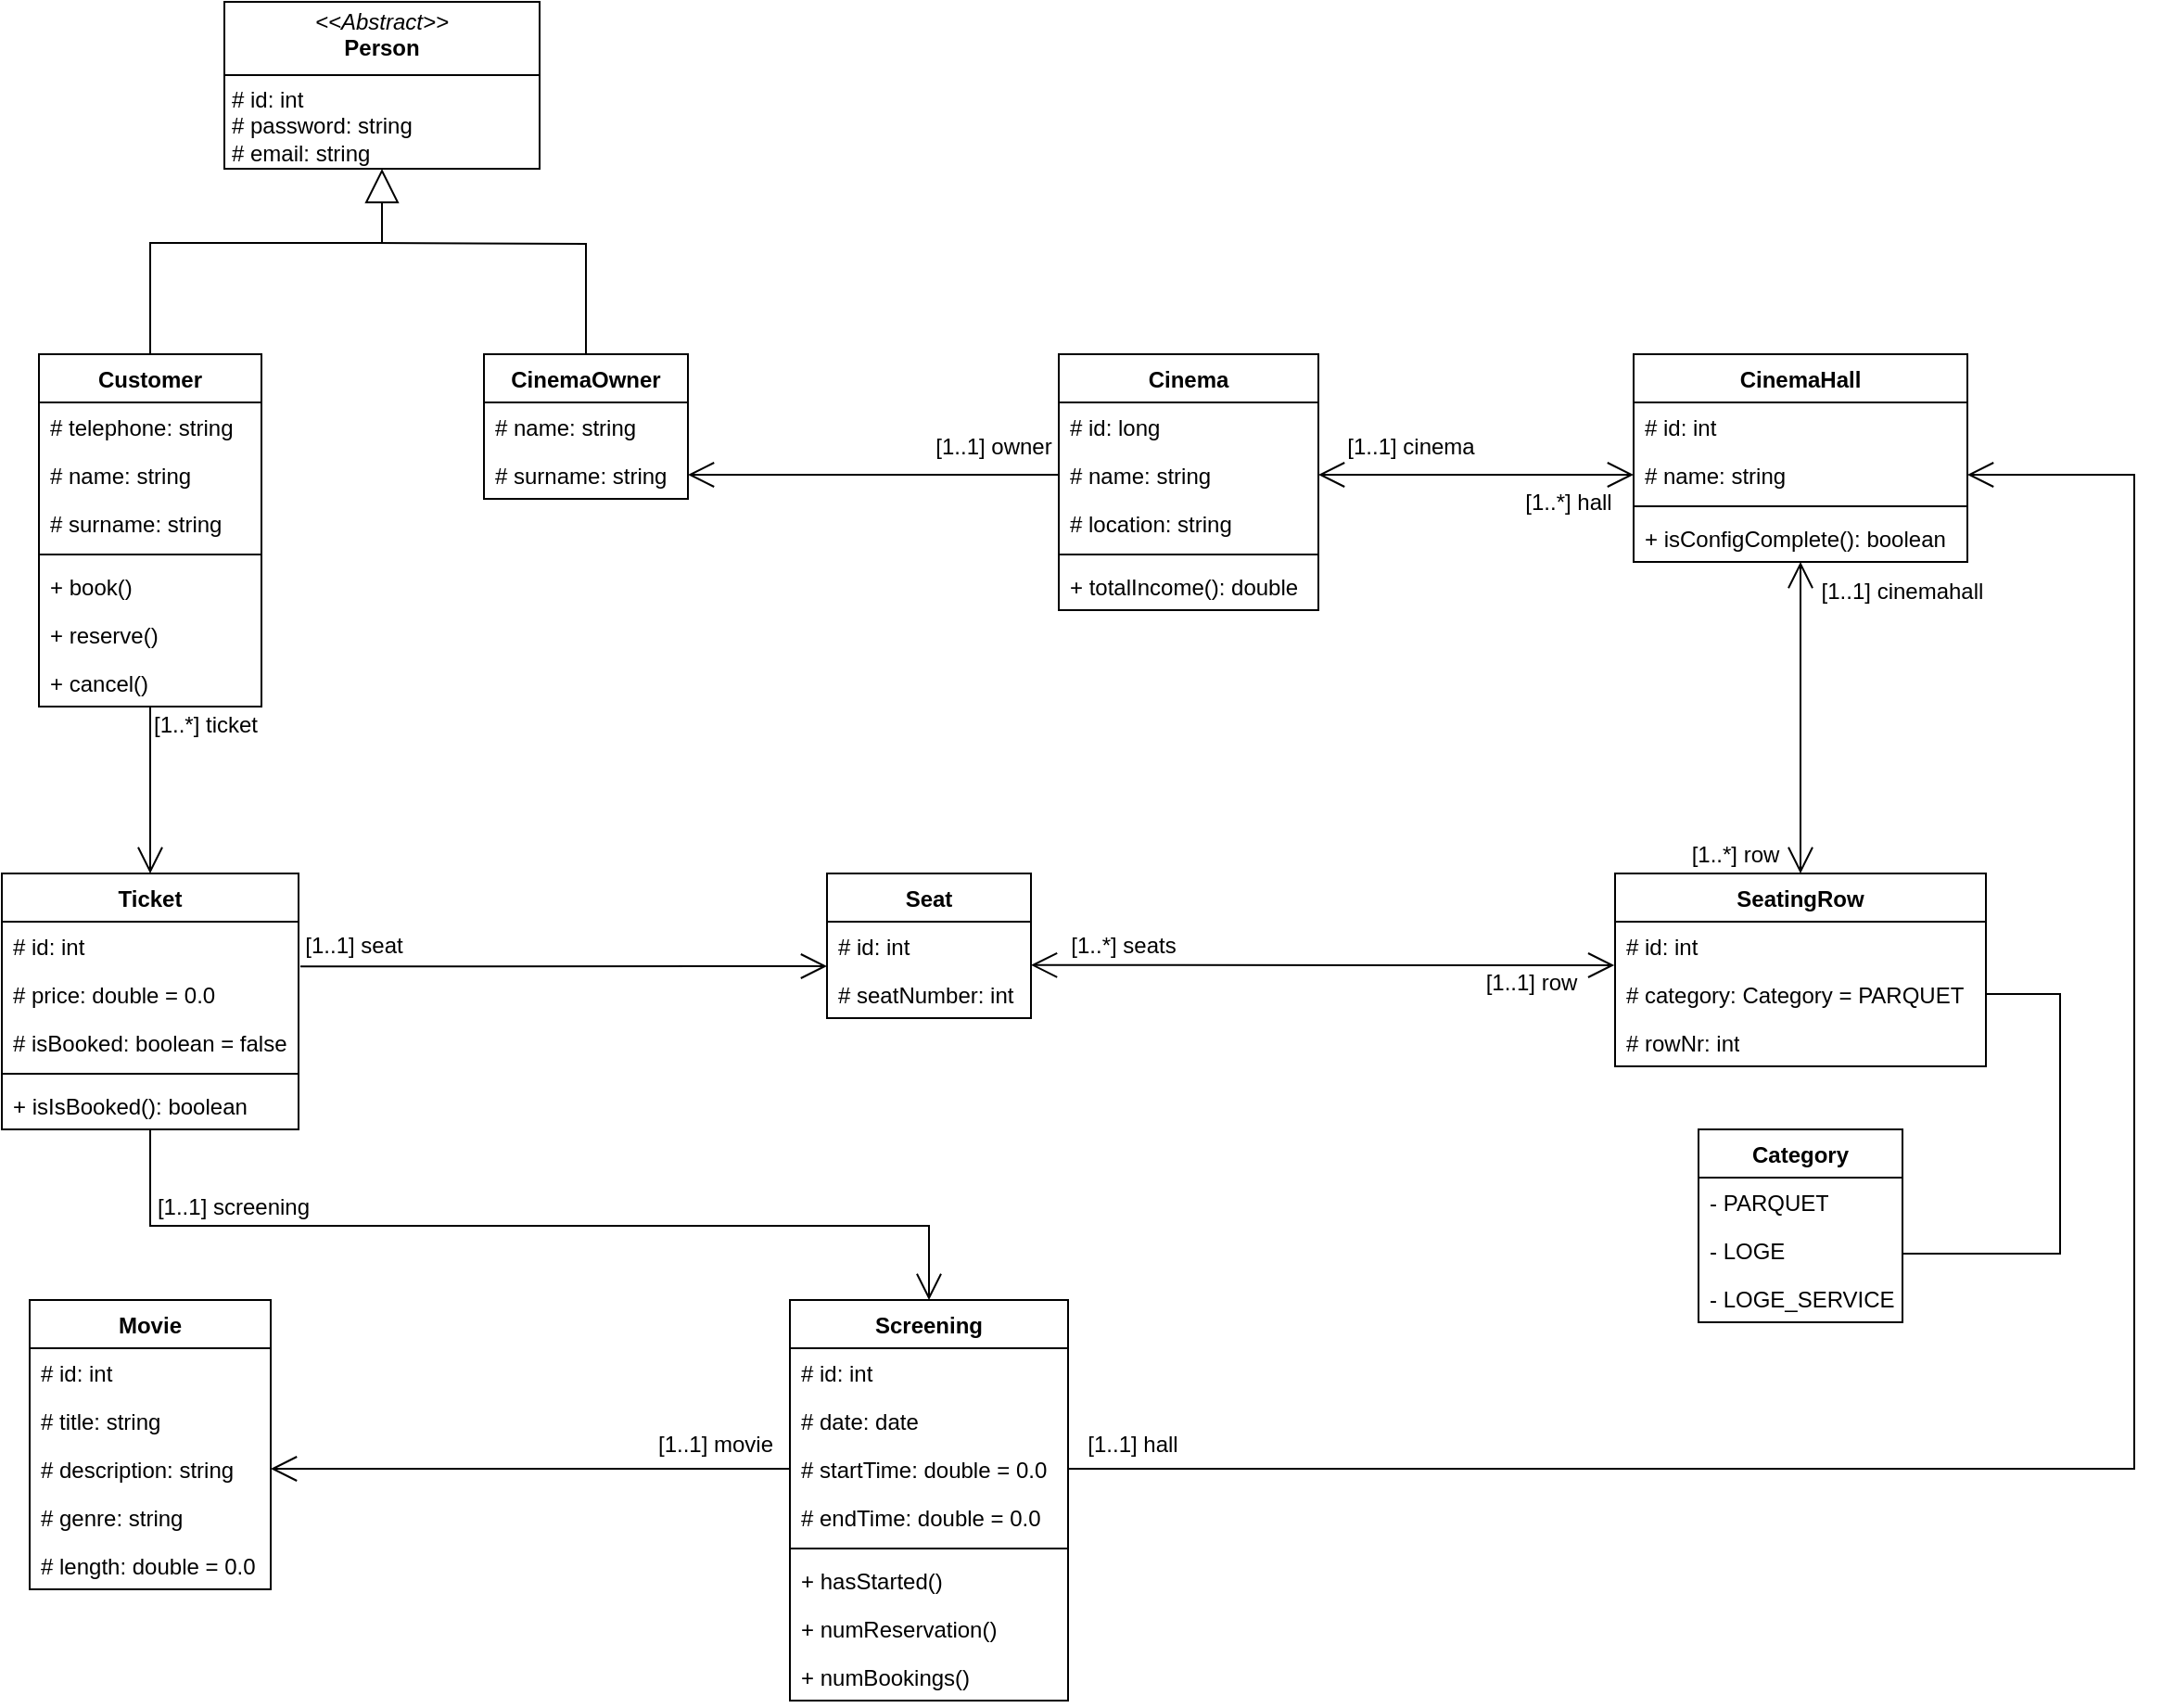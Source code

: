 <mxfile version="26.0.9" pages="3">
  <diagram id="qS6SpZiyglDDxvSr4whf" name="UML-Fachklassendiagramm">
    <mxGraphModel dx="806" dy="399" grid="1" gridSize="10" guides="1" tooltips="1" connect="1" arrows="1" fold="1" page="1" pageScale="1" pageWidth="827" pageHeight="1169" math="0" shadow="0">
      <root>
        <mxCell id="0" />
        <mxCell id="1" parent="0" />
        <mxCell id="lvTw6lGgkBzKPOZ7wGYp-1" value="Customer" style="swimlane;fontStyle=1;align=center;verticalAlign=top;childLayout=stackLayout;horizontal=1;startSize=26;horizontalStack=0;resizeParent=1;resizeParentMax=0;resizeLast=0;collapsible=1;marginBottom=0;whiteSpace=wrap;html=1;" parent="1" vertex="1">
          <mxGeometry x="180" y="330" width="120" height="190" as="geometry" />
        </mxCell>
        <mxCell id="lvTw6lGgkBzKPOZ7wGYp-2" value="# telephone: string" style="text;strokeColor=none;fillColor=none;align=left;verticalAlign=top;spacingLeft=4;spacingRight=4;overflow=hidden;rotatable=0;points=[[0,0.5],[1,0.5]];portConstraint=eastwest;whiteSpace=wrap;html=1;" parent="lvTw6lGgkBzKPOZ7wGYp-1" vertex="1">
          <mxGeometry y="26" width="120" height="26" as="geometry" />
        </mxCell>
        <mxCell id="lvTw6lGgkBzKPOZ7wGYp-6" value="# name: string" style="text;strokeColor=none;fillColor=none;align=left;verticalAlign=top;spacingLeft=4;spacingRight=4;overflow=hidden;rotatable=0;points=[[0,0.5],[1,0.5]];portConstraint=eastwest;whiteSpace=wrap;html=1;" parent="lvTw6lGgkBzKPOZ7wGYp-1" vertex="1">
          <mxGeometry y="52" width="120" height="26" as="geometry" />
        </mxCell>
        <mxCell id="lvTw6lGgkBzKPOZ7wGYp-7" value="# surname: string" style="text;strokeColor=none;fillColor=none;align=left;verticalAlign=top;spacingLeft=4;spacingRight=4;overflow=hidden;rotatable=0;points=[[0,0.5],[1,0.5]];portConstraint=eastwest;whiteSpace=wrap;html=1;" parent="lvTw6lGgkBzKPOZ7wGYp-1" vertex="1">
          <mxGeometry y="78" width="120" height="26" as="geometry" />
        </mxCell>
        <mxCell id="lvTw6lGgkBzKPOZ7wGYp-3" value="" style="line;strokeWidth=1;fillColor=none;align=left;verticalAlign=middle;spacingTop=-1;spacingLeft=3;spacingRight=3;rotatable=0;labelPosition=right;points=[];portConstraint=eastwest;strokeColor=inherit;" parent="lvTw6lGgkBzKPOZ7wGYp-1" vertex="1">
          <mxGeometry y="104" width="120" height="8" as="geometry" />
        </mxCell>
        <mxCell id="lvTw6lGgkBzKPOZ7wGYp-4" value="+ book()" style="text;strokeColor=none;fillColor=none;align=left;verticalAlign=top;spacingLeft=4;spacingRight=4;overflow=hidden;rotatable=0;points=[[0,0.5],[1,0.5]];portConstraint=eastwest;whiteSpace=wrap;html=1;" parent="lvTw6lGgkBzKPOZ7wGYp-1" vertex="1">
          <mxGeometry y="112" width="120" height="26" as="geometry" />
        </mxCell>
        <mxCell id="lvTw6lGgkBzKPOZ7wGYp-8" value="+ reserve()" style="text;strokeColor=none;fillColor=none;align=left;verticalAlign=top;spacingLeft=4;spacingRight=4;overflow=hidden;rotatable=0;points=[[0,0.5],[1,0.5]];portConstraint=eastwest;whiteSpace=wrap;html=1;" parent="lvTw6lGgkBzKPOZ7wGYp-1" vertex="1">
          <mxGeometry y="138" width="120" height="26" as="geometry" />
        </mxCell>
        <mxCell id="lvTw6lGgkBzKPOZ7wGYp-9" value="+ cancel()" style="text;strokeColor=none;fillColor=none;align=left;verticalAlign=top;spacingLeft=4;spacingRight=4;overflow=hidden;rotatable=0;points=[[0,0.5],[1,0.5]];portConstraint=eastwest;whiteSpace=wrap;html=1;" parent="lvTw6lGgkBzKPOZ7wGYp-1" vertex="1">
          <mxGeometry y="164" width="120" height="26" as="geometry" />
        </mxCell>
        <mxCell id="lvTw6lGgkBzKPOZ7wGYp-5" value="&lt;p style=&quot;margin:0px;margin-top:4px;text-align:center;&quot;&gt;&lt;i&gt;&amp;lt;&amp;lt;Abstract&amp;gt;&amp;gt;&lt;/i&gt;&lt;br&gt;&lt;b&gt;Person&lt;/b&gt;&lt;/p&gt;&lt;hr size=&quot;1&quot; style=&quot;border-style:solid;&quot;&gt;&lt;p style=&quot;margin:0px;margin-left:4px;&quot;&gt;# id: int&lt;br&gt;# password: string&lt;/p&gt;&lt;p style=&quot;margin:0px;margin-left:4px;&quot;&gt;# email: string&lt;/p&gt;&lt;p style=&quot;margin:0px;margin-left:4px;&quot;&gt;&lt;br&gt;&lt;/p&gt;" style="verticalAlign=top;align=left;overflow=fill;html=1;whiteSpace=wrap;" parent="1" vertex="1">
          <mxGeometry x="280" y="140" width="170" height="90" as="geometry" />
        </mxCell>
        <mxCell id="lvTw6lGgkBzKPOZ7wGYp-10" value="" style="endArrow=block;endSize=16;endFill=0;html=1;rounded=0;exitX=0.5;exitY=0;exitDx=0;exitDy=0;entryX=0.5;entryY=1;entryDx=0;entryDy=0;" parent="1" source="lvTw6lGgkBzKPOZ7wGYp-1" target="lvTw6lGgkBzKPOZ7wGYp-5" edge="1">
          <mxGeometry width="160" relative="1" as="geometry">
            <mxPoint x="330" y="410" as="sourcePoint" />
            <mxPoint x="490" y="410" as="targetPoint" />
            <Array as="points">
              <mxPoint x="240" y="270" />
              <mxPoint x="365" y="270" />
            </Array>
          </mxGeometry>
        </mxCell>
        <mxCell id="lvTw6lGgkBzKPOZ7wGYp-11" value="Ticket" style="swimlane;fontStyle=1;align=center;verticalAlign=top;childLayout=stackLayout;horizontal=1;startSize=26;horizontalStack=0;resizeParent=1;resizeParentMax=0;resizeLast=0;collapsible=1;marginBottom=0;whiteSpace=wrap;html=1;" parent="1" vertex="1">
          <mxGeometry x="160" y="610" width="160" height="138" as="geometry" />
        </mxCell>
        <mxCell id="lvTw6lGgkBzKPOZ7wGYp-16" value="# id: int" style="text;strokeColor=none;fillColor=none;align=left;verticalAlign=top;spacingLeft=4;spacingRight=4;overflow=hidden;rotatable=0;points=[[0,0.5],[1,0.5]];portConstraint=eastwest;whiteSpace=wrap;html=1;" parent="lvTw6lGgkBzKPOZ7wGYp-11" vertex="1">
          <mxGeometry y="26" width="160" height="26" as="geometry" />
        </mxCell>
        <mxCell id="lvTw6lGgkBzKPOZ7wGYp-12" value="# price: double = 0.0" style="text;strokeColor=none;fillColor=none;align=left;verticalAlign=top;spacingLeft=4;spacingRight=4;overflow=hidden;rotatable=0;points=[[0,0.5],[1,0.5]];portConstraint=eastwest;whiteSpace=wrap;html=1;" parent="lvTw6lGgkBzKPOZ7wGYp-11" vertex="1">
          <mxGeometry y="52" width="160" height="26" as="geometry" />
        </mxCell>
        <mxCell id="lvTw6lGgkBzKPOZ7wGYp-15" value="# isBooked: boolean = false" style="text;strokeColor=none;fillColor=none;align=left;verticalAlign=top;spacingLeft=4;spacingRight=4;overflow=hidden;rotatable=0;points=[[0,0.5],[1,0.5]];portConstraint=eastwest;whiteSpace=wrap;html=1;" parent="lvTw6lGgkBzKPOZ7wGYp-11" vertex="1">
          <mxGeometry y="78" width="160" height="26" as="geometry" />
        </mxCell>
        <mxCell id="lvTw6lGgkBzKPOZ7wGYp-13" value="" style="line;strokeWidth=1;fillColor=none;align=left;verticalAlign=middle;spacingTop=-1;spacingLeft=3;spacingRight=3;rotatable=0;labelPosition=right;points=[];portConstraint=eastwest;strokeColor=inherit;" parent="lvTw6lGgkBzKPOZ7wGYp-11" vertex="1">
          <mxGeometry y="104" width="160" height="8" as="geometry" />
        </mxCell>
        <mxCell id="lvTw6lGgkBzKPOZ7wGYp-14" value="+ isIsBooked(): boolean" style="text;strokeColor=none;fillColor=none;align=left;verticalAlign=top;spacingLeft=4;spacingRight=4;overflow=hidden;rotatable=0;points=[[0,0.5],[1,0.5]];portConstraint=eastwest;whiteSpace=wrap;html=1;" parent="lvTw6lGgkBzKPOZ7wGYp-11" vertex="1">
          <mxGeometry y="112" width="160" height="26" as="geometry" />
        </mxCell>
        <mxCell id="lvTw6lGgkBzKPOZ7wGYp-17" value="" style="endArrow=open;endFill=1;endSize=12;html=1;rounded=0;entryX=0.5;entryY=0;entryDx=0;entryDy=0;exitX=0.5;exitY=1;exitDx=0;exitDy=0;exitPerimeter=0;" parent="1" source="lvTw6lGgkBzKPOZ7wGYp-9" target="lvTw6lGgkBzKPOZ7wGYp-11" edge="1">
          <mxGeometry width="160" relative="1" as="geometry">
            <mxPoint x="250" y="540" as="sourcePoint" />
            <mxPoint x="540" y="690" as="targetPoint" />
          </mxGeometry>
        </mxCell>
        <mxCell id="lvTw6lGgkBzKPOZ7wGYp-20" value="[1..*] ticket" style="text;html=1;align=center;verticalAlign=middle;whiteSpace=wrap;rounded=0;" parent="1" vertex="1">
          <mxGeometry x="240" y="520" width="60" height="20" as="geometry" />
        </mxCell>
        <mxCell id="lvTw6lGgkBzKPOZ7wGYp-21" value="CinemaOwner" style="swimlane;fontStyle=1;align=center;verticalAlign=top;childLayout=stackLayout;horizontal=1;startSize=26;horizontalStack=0;resizeParent=1;resizeParentMax=0;resizeLast=0;collapsible=1;marginBottom=0;whiteSpace=wrap;html=1;" parent="1" vertex="1">
          <mxGeometry x="420" y="330" width="110" height="78" as="geometry" />
        </mxCell>
        <mxCell id="lvTw6lGgkBzKPOZ7wGYp-22" value="# name: string" style="text;strokeColor=none;fillColor=none;align=left;verticalAlign=top;spacingLeft=4;spacingRight=4;overflow=hidden;rotatable=0;points=[[0,0.5],[1,0.5]];portConstraint=eastwest;whiteSpace=wrap;html=1;" parent="lvTw6lGgkBzKPOZ7wGYp-21" vertex="1">
          <mxGeometry y="26" width="110" height="26" as="geometry" />
        </mxCell>
        <mxCell id="lvTw6lGgkBzKPOZ7wGYp-25" value="# surname: string" style="text;strokeColor=none;fillColor=none;align=left;verticalAlign=top;spacingLeft=4;spacingRight=4;overflow=hidden;rotatable=0;points=[[0,0.5],[1,0.5]];portConstraint=eastwest;whiteSpace=wrap;html=1;" parent="lvTw6lGgkBzKPOZ7wGYp-21" vertex="1">
          <mxGeometry y="52" width="110" height="26" as="geometry" />
        </mxCell>
        <mxCell id="lvTw6lGgkBzKPOZ7wGYp-29" value="" style="endArrow=none;html=1;edgeStyle=orthogonalEdgeStyle;rounded=0;entryX=0.5;entryY=0;entryDx=0;entryDy=0;" parent="1" target="lvTw6lGgkBzKPOZ7wGYp-21" edge="1">
          <mxGeometry relative="1" as="geometry">
            <mxPoint x="360" y="270" as="sourcePoint" />
            <mxPoint x="640" y="240" as="targetPoint" />
          </mxGeometry>
        </mxCell>
        <mxCell id="lvTw6lGgkBzKPOZ7wGYp-32" value="Cinema" style="swimlane;fontStyle=1;align=center;verticalAlign=top;childLayout=stackLayout;horizontal=1;startSize=26;horizontalStack=0;resizeParent=1;resizeParentMax=0;resizeLast=0;collapsible=1;marginBottom=0;whiteSpace=wrap;html=1;" parent="1" vertex="1">
          <mxGeometry x="730" y="330" width="140" height="138" as="geometry" />
        </mxCell>
        <mxCell id="lvTw6lGgkBzKPOZ7wGYp-33" value="# id: long" style="text;strokeColor=none;fillColor=none;align=left;verticalAlign=top;spacingLeft=4;spacingRight=4;overflow=hidden;rotatable=0;points=[[0,0.5],[1,0.5]];portConstraint=eastwest;whiteSpace=wrap;html=1;" parent="lvTw6lGgkBzKPOZ7wGYp-32" vertex="1">
          <mxGeometry y="26" width="140" height="26" as="geometry" />
        </mxCell>
        <mxCell id="lvTw6lGgkBzKPOZ7wGYp-36" value="# name: string" style="text;strokeColor=none;fillColor=none;align=left;verticalAlign=top;spacingLeft=4;spacingRight=4;overflow=hidden;rotatable=0;points=[[0,0.5],[1,0.5]];portConstraint=eastwest;whiteSpace=wrap;html=1;" parent="lvTw6lGgkBzKPOZ7wGYp-32" vertex="1">
          <mxGeometry y="52" width="140" height="26" as="geometry" />
        </mxCell>
        <mxCell id="lvTw6lGgkBzKPOZ7wGYp-37" value="# location: string" style="text;strokeColor=none;fillColor=none;align=left;verticalAlign=top;spacingLeft=4;spacingRight=4;overflow=hidden;rotatable=0;points=[[0,0.5],[1,0.5]];portConstraint=eastwest;whiteSpace=wrap;html=1;" parent="lvTw6lGgkBzKPOZ7wGYp-32" vertex="1">
          <mxGeometry y="78" width="140" height="26" as="geometry" />
        </mxCell>
        <mxCell id="lvTw6lGgkBzKPOZ7wGYp-34" value="" style="line;strokeWidth=1;fillColor=none;align=left;verticalAlign=middle;spacingTop=-1;spacingLeft=3;spacingRight=3;rotatable=0;labelPosition=right;points=[];portConstraint=eastwest;strokeColor=inherit;" parent="lvTw6lGgkBzKPOZ7wGYp-32" vertex="1">
          <mxGeometry y="104" width="140" height="8" as="geometry" />
        </mxCell>
        <mxCell id="lvTw6lGgkBzKPOZ7wGYp-35" value="+ totalIncome(): double" style="text;strokeColor=none;fillColor=none;align=left;verticalAlign=top;spacingLeft=4;spacingRight=4;overflow=hidden;rotatable=0;points=[[0,0.5],[1,0.5]];portConstraint=eastwest;whiteSpace=wrap;html=1;" parent="lvTw6lGgkBzKPOZ7wGYp-32" vertex="1">
          <mxGeometry y="112" width="140" height="26" as="geometry" />
        </mxCell>
        <mxCell id="lvTw6lGgkBzKPOZ7wGYp-39" value="" style="endArrow=open;endFill=1;endSize=12;html=1;rounded=0;exitX=0;exitY=0.5;exitDx=0;exitDy=0;entryX=1;entryY=0.5;entryDx=0;entryDy=0;" parent="1" source="lvTw6lGgkBzKPOZ7wGYp-36" target="lvTw6lGgkBzKPOZ7wGYp-25" edge="1">
          <mxGeometry width="160" relative="1" as="geometry">
            <mxPoint x="670" y="420" as="sourcePoint" />
            <mxPoint x="650" y="400" as="targetPoint" />
          </mxGeometry>
        </mxCell>
        <mxCell id="lvTw6lGgkBzKPOZ7wGYp-40" value="[1..1] owner" style="text;html=1;align=center;verticalAlign=middle;whiteSpace=wrap;rounded=0;" parent="1" vertex="1">
          <mxGeometry x="660" y="370" width="70" height="20" as="geometry" />
        </mxCell>
        <mxCell id="lvTw6lGgkBzKPOZ7wGYp-41" value="CinemaHall" style="swimlane;fontStyle=1;align=center;verticalAlign=top;childLayout=stackLayout;horizontal=1;startSize=26;horizontalStack=0;resizeParent=1;resizeParentMax=0;resizeLast=0;collapsible=1;marginBottom=0;whiteSpace=wrap;html=1;" parent="1" vertex="1">
          <mxGeometry x="1040" y="330" width="180" height="112" as="geometry" />
        </mxCell>
        <mxCell id="lvTw6lGgkBzKPOZ7wGYp-42" value="# id: int" style="text;strokeColor=none;fillColor=none;align=left;verticalAlign=top;spacingLeft=4;spacingRight=4;overflow=hidden;rotatable=0;points=[[0,0.5],[1,0.5]];portConstraint=eastwest;whiteSpace=wrap;html=1;" parent="lvTw6lGgkBzKPOZ7wGYp-41" vertex="1">
          <mxGeometry y="26" width="180" height="26" as="geometry" />
        </mxCell>
        <mxCell id="lvTw6lGgkBzKPOZ7wGYp-45" value="# name: string" style="text;strokeColor=none;fillColor=none;align=left;verticalAlign=top;spacingLeft=4;spacingRight=4;overflow=hidden;rotatable=0;points=[[0,0.5],[1,0.5]];portConstraint=eastwest;whiteSpace=wrap;html=1;" parent="lvTw6lGgkBzKPOZ7wGYp-41" vertex="1">
          <mxGeometry y="52" width="180" height="26" as="geometry" />
        </mxCell>
        <mxCell id="lvTw6lGgkBzKPOZ7wGYp-43" value="" style="line;strokeWidth=1;fillColor=none;align=left;verticalAlign=middle;spacingTop=-1;spacingLeft=3;spacingRight=3;rotatable=0;labelPosition=right;points=[];portConstraint=eastwest;strokeColor=inherit;" parent="lvTw6lGgkBzKPOZ7wGYp-41" vertex="1">
          <mxGeometry y="78" width="180" height="8" as="geometry" />
        </mxCell>
        <mxCell id="lvTw6lGgkBzKPOZ7wGYp-44" value="+ isConfigComplete(): boolean" style="text;strokeColor=none;fillColor=none;align=left;verticalAlign=top;spacingLeft=4;spacingRight=4;overflow=hidden;rotatable=0;points=[[0,0.5],[1,0.5]];portConstraint=eastwest;whiteSpace=wrap;html=1;" parent="lvTw6lGgkBzKPOZ7wGYp-41" vertex="1">
          <mxGeometry y="86" width="180" height="26" as="geometry" />
        </mxCell>
        <mxCell id="lvTw6lGgkBzKPOZ7wGYp-49" value="" style="endArrow=open;endFill=1;endSize=12;html=1;rounded=0;startArrow=open;startFill=0;startSize=12;exitX=1;exitY=0.5;exitDx=0;exitDy=0;entryX=0;entryY=0.5;entryDx=0;entryDy=0;" parent="1" source="lvTw6lGgkBzKPOZ7wGYp-36" target="lvTw6lGgkBzKPOZ7wGYp-45" edge="1">
          <mxGeometry width="160" relative="1" as="geometry">
            <mxPoint x="1050" y="560" as="sourcePoint" />
            <mxPoint x="1210" y="560" as="targetPoint" />
          </mxGeometry>
        </mxCell>
        <mxCell id="lvTw6lGgkBzKPOZ7wGYp-50" value="[1..1] cinema" style="text;html=1;align=center;verticalAlign=middle;whiteSpace=wrap;rounded=0;" parent="1" vertex="1">
          <mxGeometry x="880" y="370" width="80" height="20" as="geometry" />
        </mxCell>
        <mxCell id="lvTw6lGgkBzKPOZ7wGYp-51" value="[1..*] hall" style="text;html=1;align=center;verticalAlign=middle;whiteSpace=wrap;rounded=0;" parent="1" vertex="1">
          <mxGeometry x="970" y="400" width="70" height="20" as="geometry" />
        </mxCell>
        <mxCell id="lvTw6lGgkBzKPOZ7wGYp-52" value="SeatingRow" style="swimlane;fontStyle=1;align=center;verticalAlign=top;childLayout=stackLayout;horizontal=1;startSize=26;horizontalStack=0;resizeParent=1;resizeParentMax=0;resizeLast=0;collapsible=1;marginBottom=0;whiteSpace=wrap;html=1;" parent="1" vertex="1">
          <mxGeometry x="1030" y="610" width="200" height="104" as="geometry" />
        </mxCell>
        <mxCell id="lvTw6lGgkBzKPOZ7wGYp-56" value="# id: int" style="text;strokeColor=none;fillColor=none;align=left;verticalAlign=top;spacingLeft=4;spacingRight=4;overflow=hidden;rotatable=0;points=[[0,0.5],[1,0.5]];portConstraint=eastwest;whiteSpace=wrap;html=1;" parent="lvTw6lGgkBzKPOZ7wGYp-52" vertex="1">
          <mxGeometry y="26" width="200" height="26" as="geometry" />
        </mxCell>
        <mxCell id="lvTw6lGgkBzKPOZ7wGYp-53" value="# category: Category = PARQUET" style="text;strokeColor=none;fillColor=none;align=left;verticalAlign=top;spacingLeft=4;spacingRight=4;overflow=hidden;rotatable=0;points=[[0,0.5],[1,0.5]];portConstraint=eastwest;whiteSpace=wrap;html=1;" parent="lvTw6lGgkBzKPOZ7wGYp-52" vertex="1">
          <mxGeometry y="52" width="200" height="26" as="geometry" />
        </mxCell>
        <mxCell id="lvTw6lGgkBzKPOZ7wGYp-57" value="# rowNr: int" style="text;strokeColor=none;fillColor=none;align=left;verticalAlign=top;spacingLeft=4;spacingRight=4;overflow=hidden;rotatable=0;points=[[0,0.5],[1,0.5]];portConstraint=eastwest;whiteSpace=wrap;html=1;" parent="lvTw6lGgkBzKPOZ7wGYp-52" vertex="1">
          <mxGeometry y="78" width="200" height="26" as="geometry" />
        </mxCell>
        <mxCell id="lvTw6lGgkBzKPOZ7wGYp-58" value="" style="endArrow=open;endFill=1;endSize=12;html=1;rounded=0;startArrow=open;startFill=0;startSize=12;exitX=0.5;exitY=0;exitDx=0;exitDy=0;entryX=0.5;entryY=1;entryDx=0;entryDy=0;" parent="1" source="lvTw6lGgkBzKPOZ7wGYp-52" edge="1" target="lvTw6lGgkBzKPOZ7wGYp-41">
          <mxGeometry width="160" relative="1" as="geometry">
            <mxPoint x="1000" y="550" as="sourcePoint" />
            <mxPoint x="1130" y="470" as="targetPoint" />
          </mxGeometry>
        </mxCell>
        <mxCell id="lvTw6lGgkBzKPOZ7wGYp-59" value="[1..*] row" style="text;html=1;align=center;verticalAlign=middle;whiteSpace=wrap;rounded=0;" parent="1" vertex="1">
          <mxGeometry x="1060" y="590" width="70" height="20" as="geometry" />
        </mxCell>
        <mxCell id="lvTw6lGgkBzKPOZ7wGYp-60" value="[1..1] cinemahall" style="text;html=1;align=center;verticalAlign=middle;whiteSpace=wrap;rounded=0;" parent="1" vertex="1">
          <mxGeometry x="1130" y="448" width="110" height="20" as="geometry" />
        </mxCell>
        <mxCell id="lvTw6lGgkBzKPOZ7wGYp-61" value="Category" style="swimlane;fontStyle=1;align=center;verticalAlign=top;childLayout=stackLayout;horizontal=1;startSize=26;horizontalStack=0;resizeParent=1;resizeParentMax=0;resizeLast=0;collapsible=1;marginBottom=0;whiteSpace=wrap;html=1;" parent="1" vertex="1">
          <mxGeometry x="1075" y="748" width="110" height="104" as="geometry" />
        </mxCell>
        <mxCell id="lvTw6lGgkBzKPOZ7wGYp-62" value="- PARQUET" style="text;strokeColor=none;fillColor=none;align=left;verticalAlign=top;spacingLeft=4;spacingRight=4;overflow=hidden;rotatable=0;points=[[0,0.5],[1,0.5]];portConstraint=eastwest;whiteSpace=wrap;html=1;" parent="lvTw6lGgkBzKPOZ7wGYp-61" vertex="1">
          <mxGeometry y="26" width="110" height="26" as="geometry" />
        </mxCell>
        <mxCell id="lvTw6lGgkBzKPOZ7wGYp-65" value="- LOGE" style="text;strokeColor=none;fillColor=none;align=left;verticalAlign=top;spacingLeft=4;spacingRight=4;overflow=hidden;rotatable=0;points=[[0,0.5],[1,0.5]];portConstraint=eastwest;whiteSpace=wrap;html=1;" parent="lvTw6lGgkBzKPOZ7wGYp-61" vertex="1">
          <mxGeometry y="52" width="110" height="26" as="geometry" />
        </mxCell>
        <mxCell id="lvTw6lGgkBzKPOZ7wGYp-66" value="- LOGE_SERVICE" style="text;strokeColor=none;fillColor=none;align=left;verticalAlign=top;spacingLeft=4;spacingRight=4;overflow=hidden;rotatable=0;points=[[0,0.5],[1,0.5]];portConstraint=eastwest;whiteSpace=wrap;html=1;" parent="lvTw6lGgkBzKPOZ7wGYp-61" vertex="1">
          <mxGeometry y="78" width="110" height="26" as="geometry" />
        </mxCell>
        <mxCell id="lvTw6lGgkBzKPOZ7wGYp-69" value="" style="endArrow=none;html=1;edgeStyle=orthogonalEdgeStyle;rounded=0;exitX=1;exitY=0.5;exitDx=0;exitDy=0;entryX=1;entryY=0.5;entryDx=0;entryDy=0;" parent="1" source="lvTw6lGgkBzKPOZ7wGYp-65" target="lvTw6lGgkBzKPOZ7wGYp-53" edge="1">
          <mxGeometry relative="1" as="geometry">
            <mxPoint x="1240" y="810" as="sourcePoint" />
            <mxPoint x="1480" y="740" as="targetPoint" />
            <Array as="points">
              <mxPoint x="1270" y="815" />
              <mxPoint x="1270" y="675" />
            </Array>
          </mxGeometry>
        </mxCell>
        <mxCell id="lvTw6lGgkBzKPOZ7wGYp-72" value="Seat" style="swimlane;fontStyle=1;align=center;verticalAlign=top;childLayout=stackLayout;horizontal=1;startSize=26;horizontalStack=0;resizeParent=1;resizeParentMax=0;resizeLast=0;collapsible=1;marginBottom=0;whiteSpace=wrap;html=1;" parent="1" vertex="1">
          <mxGeometry x="605" y="610" width="110" height="78" as="geometry" />
        </mxCell>
        <mxCell id="lvTw6lGgkBzKPOZ7wGYp-73" value="# id: int" style="text;strokeColor=none;fillColor=none;align=left;verticalAlign=top;spacingLeft=4;spacingRight=4;overflow=hidden;rotatable=0;points=[[0,0.5],[1,0.5]];portConstraint=eastwest;whiteSpace=wrap;html=1;" parent="lvTw6lGgkBzKPOZ7wGYp-72" vertex="1">
          <mxGeometry y="26" width="110" height="26" as="geometry" />
        </mxCell>
        <mxCell id="lvTw6lGgkBzKPOZ7wGYp-76" value="# seatNumber: int" style="text;strokeColor=none;fillColor=none;align=left;verticalAlign=top;spacingLeft=4;spacingRight=4;overflow=hidden;rotatable=0;points=[[0,0.5],[1,0.5]];portConstraint=eastwest;whiteSpace=wrap;html=1;" parent="lvTw6lGgkBzKPOZ7wGYp-72" vertex="1">
          <mxGeometry y="52" width="110" height="26" as="geometry" />
        </mxCell>
        <mxCell id="lvTw6lGgkBzKPOZ7wGYp-77" value="" style="endArrow=open;endFill=1;endSize=12;html=1;rounded=0;startArrow=open;startFill=0;startSize=12;exitX=1;exitY=0.9;exitDx=0;exitDy=0;entryX=-0.002;entryY=0.904;entryDx=0;entryDy=0;exitPerimeter=0;entryPerimeter=0;" parent="1" source="lvTw6lGgkBzKPOZ7wGYp-73" target="lvTw6lGgkBzKPOZ7wGYp-56" edge="1">
          <mxGeometry width="160" relative="1" as="geometry">
            <mxPoint x="880" y="560" as="sourcePoint" />
            <mxPoint x="1030" y="560" as="targetPoint" />
          </mxGeometry>
        </mxCell>
        <mxCell id="lvTw6lGgkBzKPOZ7wGYp-78" value="[1..*] seats" style="text;html=1;align=center;verticalAlign=middle;whiteSpace=wrap;rounded=0;" parent="1" vertex="1">
          <mxGeometry x="730" y="639" width="70" height="20" as="geometry" />
        </mxCell>
        <mxCell id="lvTw6lGgkBzKPOZ7wGYp-79" value="[1..1] row" style="text;html=1;align=center;verticalAlign=middle;whiteSpace=wrap;rounded=0;" parent="1" vertex="1">
          <mxGeometry x="950" y="659" width="70" height="20" as="geometry" />
        </mxCell>
        <mxCell id="lvTw6lGgkBzKPOZ7wGYp-80" value="" style="endArrow=open;endFill=1;endSize=12;html=1;rounded=0;entryX=0;entryY=0.923;entryDx=0;entryDy=0;exitX=1.006;exitY=0.93;exitDx=0;exitDy=0;exitPerimeter=0;entryPerimeter=0;" parent="1" source="lvTw6lGgkBzKPOZ7wGYp-16" target="lvTw6lGgkBzKPOZ7wGYp-73" edge="1">
          <mxGeometry width="160" relative="1" as="geometry">
            <mxPoint x="520" y="585" as="sourcePoint" />
            <mxPoint x="520" y="675" as="targetPoint" />
          </mxGeometry>
        </mxCell>
        <mxCell id="lvTw6lGgkBzKPOZ7wGYp-81" value="[1..1] seat" style="text;html=1;align=center;verticalAlign=middle;whiteSpace=wrap;rounded=0;" parent="1" vertex="1">
          <mxGeometry x="320" y="639" width="60" height="20" as="geometry" />
        </mxCell>
        <mxCell id="lvTw6lGgkBzKPOZ7wGYp-82" value="Movie" style="swimlane;fontStyle=1;align=center;verticalAlign=top;childLayout=stackLayout;horizontal=1;startSize=26;horizontalStack=0;resizeParent=1;resizeParentMax=0;resizeLast=0;collapsible=1;marginBottom=0;whiteSpace=wrap;html=1;" parent="1" vertex="1">
          <mxGeometry x="175" y="840" width="130" height="156" as="geometry" />
        </mxCell>
        <mxCell id="lvTw6lGgkBzKPOZ7wGYp-83" value="# id: int" style="text;strokeColor=none;fillColor=none;align=left;verticalAlign=top;spacingLeft=4;spacingRight=4;overflow=hidden;rotatable=0;points=[[0,0.5],[1,0.5]];portConstraint=eastwest;whiteSpace=wrap;html=1;" parent="lvTw6lGgkBzKPOZ7wGYp-82" vertex="1">
          <mxGeometry y="26" width="130" height="26" as="geometry" />
        </mxCell>
        <mxCell id="lvTw6lGgkBzKPOZ7wGYp-86" value="# title: string" style="text;strokeColor=none;fillColor=none;align=left;verticalAlign=top;spacingLeft=4;spacingRight=4;overflow=hidden;rotatable=0;points=[[0,0.5],[1,0.5]];portConstraint=eastwest;whiteSpace=wrap;html=1;" parent="lvTw6lGgkBzKPOZ7wGYp-82" vertex="1">
          <mxGeometry y="52" width="130" height="26" as="geometry" />
        </mxCell>
        <mxCell id="lvTw6lGgkBzKPOZ7wGYp-88" value="# description: string" style="text;strokeColor=none;fillColor=none;align=left;verticalAlign=top;spacingLeft=4;spacingRight=4;overflow=hidden;rotatable=0;points=[[0,0.5],[1,0.5]];portConstraint=eastwest;whiteSpace=wrap;html=1;" parent="lvTw6lGgkBzKPOZ7wGYp-82" vertex="1">
          <mxGeometry y="78" width="130" height="26" as="geometry" />
        </mxCell>
        <mxCell id="lvTw6lGgkBzKPOZ7wGYp-89" value="# genre: string" style="text;strokeColor=none;fillColor=none;align=left;verticalAlign=top;spacingLeft=4;spacingRight=4;overflow=hidden;rotatable=0;points=[[0,0.5],[1,0.5]];portConstraint=eastwest;whiteSpace=wrap;html=1;" parent="lvTw6lGgkBzKPOZ7wGYp-82" vertex="1">
          <mxGeometry y="104" width="130" height="26" as="geometry" />
        </mxCell>
        <mxCell id="lvTw6lGgkBzKPOZ7wGYp-87" value="# length: double = 0.0" style="text;strokeColor=none;fillColor=none;align=left;verticalAlign=top;spacingLeft=4;spacingRight=4;overflow=hidden;rotatable=0;points=[[0,0.5],[1,0.5]];portConstraint=eastwest;whiteSpace=wrap;html=1;" parent="lvTw6lGgkBzKPOZ7wGYp-82" vertex="1">
          <mxGeometry y="130" width="130" height="26" as="geometry" />
        </mxCell>
        <mxCell id="lvTw6lGgkBzKPOZ7wGYp-90" value="Screening" style="swimlane;fontStyle=1;align=center;verticalAlign=top;childLayout=stackLayout;horizontal=1;startSize=26;horizontalStack=0;resizeParent=1;resizeParentMax=0;resizeLast=0;collapsible=1;marginBottom=0;whiteSpace=wrap;html=1;" parent="1" vertex="1">
          <mxGeometry x="585" y="840" width="150" height="216" as="geometry" />
        </mxCell>
        <mxCell id="lvTw6lGgkBzKPOZ7wGYp-91" value="# id: int" style="text;strokeColor=none;fillColor=none;align=left;verticalAlign=top;spacingLeft=4;spacingRight=4;overflow=hidden;rotatable=0;points=[[0,0.5],[1,0.5]];portConstraint=eastwest;whiteSpace=wrap;html=1;" parent="lvTw6lGgkBzKPOZ7wGYp-90" vertex="1">
          <mxGeometry y="26" width="150" height="26" as="geometry" />
        </mxCell>
        <mxCell id="lvTw6lGgkBzKPOZ7wGYp-94" value="# date: date" style="text;strokeColor=none;fillColor=none;align=left;verticalAlign=top;spacingLeft=4;spacingRight=4;overflow=hidden;rotatable=0;points=[[0,0.5],[1,0.5]];portConstraint=eastwest;whiteSpace=wrap;html=1;" parent="lvTw6lGgkBzKPOZ7wGYp-90" vertex="1">
          <mxGeometry y="52" width="150" height="26" as="geometry" />
        </mxCell>
        <mxCell id="lvTw6lGgkBzKPOZ7wGYp-95" value="# startTime: double = 0.0" style="text;strokeColor=none;fillColor=none;align=left;verticalAlign=top;spacingLeft=4;spacingRight=4;overflow=hidden;rotatable=0;points=[[0,0.5],[1,0.5]];portConstraint=eastwest;whiteSpace=wrap;html=1;" parent="lvTw6lGgkBzKPOZ7wGYp-90" vertex="1">
          <mxGeometry y="78" width="150" height="26" as="geometry" />
        </mxCell>
        <mxCell id="lvTw6lGgkBzKPOZ7wGYp-96" value="# endTime: double = 0.0" style="text;strokeColor=none;fillColor=none;align=left;verticalAlign=top;spacingLeft=4;spacingRight=4;overflow=hidden;rotatable=0;points=[[0,0.5],[1,0.5]];portConstraint=eastwest;whiteSpace=wrap;html=1;" parent="lvTw6lGgkBzKPOZ7wGYp-90" vertex="1">
          <mxGeometry y="104" width="150" height="26" as="geometry" />
        </mxCell>
        <mxCell id="lvTw6lGgkBzKPOZ7wGYp-92" value="" style="line;strokeWidth=1;fillColor=none;align=left;verticalAlign=middle;spacingTop=-1;spacingLeft=3;spacingRight=3;rotatable=0;labelPosition=right;points=[];portConstraint=eastwest;strokeColor=inherit;" parent="lvTw6lGgkBzKPOZ7wGYp-90" vertex="1">
          <mxGeometry y="130" width="150" height="8" as="geometry" />
        </mxCell>
        <mxCell id="lvTw6lGgkBzKPOZ7wGYp-93" value="+ hasStarted()" style="text;strokeColor=none;fillColor=none;align=left;verticalAlign=top;spacingLeft=4;spacingRight=4;overflow=hidden;rotatable=0;points=[[0,0.5],[1,0.5]];portConstraint=eastwest;whiteSpace=wrap;html=1;" parent="lvTw6lGgkBzKPOZ7wGYp-90" vertex="1">
          <mxGeometry y="138" width="150" height="26" as="geometry" />
        </mxCell>
        <mxCell id="lvTw6lGgkBzKPOZ7wGYp-97" value="+ numReservation()" style="text;strokeColor=none;fillColor=none;align=left;verticalAlign=top;spacingLeft=4;spacingRight=4;overflow=hidden;rotatable=0;points=[[0,0.5],[1,0.5]];portConstraint=eastwest;whiteSpace=wrap;html=1;" parent="lvTw6lGgkBzKPOZ7wGYp-90" vertex="1">
          <mxGeometry y="164" width="150" height="26" as="geometry" />
        </mxCell>
        <mxCell id="lvTw6lGgkBzKPOZ7wGYp-98" value="+ numBookings()" style="text;strokeColor=none;fillColor=none;align=left;verticalAlign=top;spacingLeft=4;spacingRight=4;overflow=hidden;rotatable=0;points=[[0,0.5],[1,0.5]];portConstraint=eastwest;whiteSpace=wrap;html=1;" parent="lvTw6lGgkBzKPOZ7wGYp-90" vertex="1">
          <mxGeometry y="190" width="150" height="26" as="geometry" />
        </mxCell>
        <mxCell id="lvTw6lGgkBzKPOZ7wGYp-99" value="" style="endArrow=open;endFill=1;endSize=12;html=1;rounded=0;entryX=0.5;entryY=0;entryDx=0;entryDy=0;exitX=0.5;exitY=1;exitDx=0;exitDy=0;" parent="1" source="lvTw6lGgkBzKPOZ7wGYp-11" target="lvTw6lGgkBzKPOZ7wGYp-90" edge="1">
          <mxGeometry width="160" relative="1" as="geometry">
            <mxPoint x="240" y="750" as="sourcePoint" />
            <mxPoint x="579" y="780" as="targetPoint" />
            <Array as="points">
              <mxPoint x="240" y="800" />
              <mxPoint x="660" y="800" />
            </Array>
          </mxGeometry>
        </mxCell>
        <mxCell id="lvTw6lGgkBzKPOZ7wGYp-100" value="" style="endArrow=open;endFill=1;endSize=12;html=1;rounded=0;exitX=0;exitY=0.5;exitDx=0;exitDy=0;entryX=1;entryY=0.5;entryDx=0;entryDy=0;" parent="1" source="lvTw6lGgkBzKPOZ7wGYp-95" target="lvTw6lGgkBzKPOZ7wGYp-88" edge="1">
          <mxGeometry width="160" relative="1" as="geometry">
            <mxPoint x="390" y="770" as="sourcePoint" />
            <mxPoint x="380" y="950" as="targetPoint" />
          </mxGeometry>
        </mxCell>
        <mxCell id="lvTw6lGgkBzKPOZ7wGYp-101" value="" style="endArrow=open;endFill=1;endSize=12;html=1;rounded=0;entryX=1;entryY=0.5;entryDx=0;entryDy=0;exitX=1;exitY=0.5;exitDx=0;exitDy=0;" parent="1" source="lvTw6lGgkBzKPOZ7wGYp-95" target="lvTw6lGgkBzKPOZ7wGYp-45" edge="1">
          <mxGeometry width="160" relative="1" as="geometry">
            <mxPoint x="1000.5" y="1070" as="sourcePoint" />
            <mxPoint x="1259.5" y="1070" as="targetPoint" />
            <Array as="points">
              <mxPoint x="1310" y="931" />
              <mxPoint x="1310" y="395" />
            </Array>
          </mxGeometry>
        </mxCell>
        <mxCell id="lvTw6lGgkBzKPOZ7wGYp-102" value="[1..1] hall" style="text;html=1;align=center;verticalAlign=middle;whiteSpace=wrap;rounded=0;" parent="1" vertex="1">
          <mxGeometry x="740" y="908" width="60" height="20" as="geometry" />
        </mxCell>
        <mxCell id="lvTw6lGgkBzKPOZ7wGYp-103" value="[1..1] movie" style="text;html=1;align=center;verticalAlign=middle;whiteSpace=wrap;rounded=0;" parent="1" vertex="1">
          <mxGeometry x="510" y="908" width="70" height="20" as="geometry" />
        </mxCell>
        <mxCell id="lvTw6lGgkBzKPOZ7wGYp-104" value="[1..1] screening" style="text;html=1;align=center;verticalAlign=middle;whiteSpace=wrap;rounded=0;" parent="1" vertex="1">
          <mxGeometry x="240" y="780" width="90" height="20" as="geometry" />
        </mxCell>
      </root>
    </mxGraphModel>
  </diagram>
  <diagram id="xhAOGX8HBjKY1b5gRMIL" name="Anwendungsfalldiagramm">
    <mxGraphModel dx="1290" dy="638" grid="1" gridSize="10" guides="1" tooltips="1" connect="1" arrows="1" fold="1" page="1" pageScale="1" pageWidth="827" pageHeight="1169" math="0" shadow="0">
      <root>
        <mxCell id="0" />
        <mxCell id="1" parent="0" />
        <mxCell id="awKSxgrqzm91K5g5gDCn-2" value="Kunde" style="shape=umlActor;verticalLabelPosition=bottom;verticalAlign=top;html=1;" vertex="1" parent="1">
          <mxGeometry x="60" y="310" width="30" height="60" as="geometry" />
        </mxCell>
        <mxCell id="awKSxgrqzm91K5g5gDCn-4" value="Filmaufführung buchen" style="ellipse;whiteSpace=wrap;html=1;" vertex="1" parent="1">
          <mxGeometry x="224" y="240" width="140" height="70" as="geometry" />
        </mxCell>
        <mxCell id="awKSxgrqzm91K5g5gDCn-5" value="Reservierung" style="ellipse;whiteSpace=wrap;html=1;" vertex="1" parent="1">
          <mxGeometry x="428" y="240" width="140" height="70" as="geometry" />
        </mxCell>
        <mxCell id="awKSxgrqzm91K5g5gDCn-6" value="Reservierung in Buchung umwandeln" style="ellipse;whiteSpace=wrap;html=1;" vertex="1" parent="1">
          <mxGeometry x="423" y="355" width="150" height="80" as="geometry" />
        </mxCell>
        <mxCell id="awKSxgrqzm91K5g5gDCn-7" value="Reservierung stornieren" style="ellipse;whiteSpace=wrap;html=1;" vertex="1" parent="1">
          <mxGeometry x="634" y="240" width="140" height="70" as="geometry" />
        </mxCell>
        <mxCell id="awKSxgrqzm91K5g5gDCn-8" value="Einnahmen einsehen" style="ellipse;whiteSpace=wrap;html=1;" vertex="1" parent="1">
          <mxGeometry x="254" y="445" width="140" height="70" as="geometry" />
        </mxCell>
        <mxCell id="awKSxgrqzm91K5g5gDCn-9" value="Kinosaal bearb&lt;span style=&quot;color: rgba(0, 0, 0, 0); font-family: monospace; font-size: 0px; text-align: start; text-wrap: nowrap;&quot;&gt;%3CmxGraphModel%3E%3Croot%3E%3CmxCell%20id%3D%220%22%2F%3E%3CmxCell%20id%3D%221%22%20parent%3D%220%22%2F%3E%3CmxCell%20id%3D%222%22%20value%3D%22Einnahmen%20einsehen%22%20style%3D%22ellipse%3BwhiteSpace%3Dwrap%3Bhtml%3D1%3B%22%20vertex%3D%221%22%20parent%3D%221%22%3E%3CmxGeometry%20x%3D%22500%22%20y%3D%22390%22%20width%3D%22140%22%20height%3D%2270%22%20as%3D%22geometry%22%2F%3E%3C%2FmxCell%3E%3C%2Froot%3E%3C%2FmxGraphModel%3E&lt;/span&gt;eiten" style="ellipse;whiteSpace=wrap;html=1;" vertex="1" parent="1">
          <mxGeometry x="359" y="575" width="140" height="70" as="geometry" />
        </mxCell>
        <mxCell id="awKSxgrqzm91K5g5gDCn-10" value="Kategorien erstellen/bearbeiten" style="ellipse;whiteSpace=wrap;html=1;" vertex="1" parent="1">
          <mxGeometry x="604" y="565" width="140" height="70" as="geometry" />
        </mxCell>
        <mxCell id="awKSxgrqzm91K5g5gDCn-11" value="KinoBesitzer" style="shape=umlActor;verticalLabelPosition=bottom;verticalAlign=top;html=1;" vertex="1" parent="1">
          <mxGeometry x="84" y="555" width="30" height="60" as="geometry" />
        </mxCell>
        <mxCell id="awKSxgrqzm91K5g5gDCn-13" value="Freigabe bei vollständiger konfiguration" style="ellipse;whiteSpace=wrap;html=1;" vertex="1" parent="1">
          <mxGeometry x="484" y="455" width="150" height="80" as="geometry" />
        </mxCell>
        <mxCell id="RBLsjZQM2aaDc2OZcRfX-8" value="Use" style="endArrow=open;endSize=12;dashed=1;html=1;rounded=0;entryX=0.5;entryY=1;entryDx=0;entryDy=0;exitX=0.5;exitY=0;exitDx=0;exitDy=0;" edge="1" parent="1" source="awKSxgrqzm91K5g5gDCn-6" target="awKSxgrqzm91K5g5gDCn-5">
          <mxGeometry width="160" relative="1" as="geometry">
            <mxPoint x="344" y="495" as="sourcePoint" />
            <mxPoint x="504" y="495" as="targetPoint" />
          </mxGeometry>
        </mxCell>
        <mxCell id="RBLsjZQM2aaDc2OZcRfX-9" value="Use" style="endArrow=open;endSize=12;dashed=1;html=1;rounded=0;entryX=1;entryY=0.5;entryDx=0;entryDy=0;exitX=0;exitY=0.5;exitDx=0;exitDy=0;" edge="1" parent="1" source="awKSxgrqzm91K5g5gDCn-7" target="awKSxgrqzm91K5g5gDCn-5">
          <mxGeometry width="160" relative="1" as="geometry">
            <mxPoint x="344" y="495" as="sourcePoint" />
            <mxPoint x="504" y="495" as="targetPoint" />
          </mxGeometry>
        </mxCell>
        <mxCell id="RBLsjZQM2aaDc2OZcRfX-10" value="" style="endArrow=block;dashed=1;endFill=0;endSize=12;html=1;rounded=0;exitX=0;exitY=0.5;exitDx=0;exitDy=0;entryX=1;entryY=0.5;entryDx=0;entryDy=0;" edge="1" parent="1" source="awKSxgrqzm91K5g5gDCn-10" target="awKSxgrqzm91K5g5gDCn-9">
          <mxGeometry width="160" relative="1" as="geometry">
            <mxPoint x="344" y="495" as="sourcePoint" />
            <mxPoint x="504" y="495" as="targetPoint" />
          </mxGeometry>
        </mxCell>
        <mxCell id="RBLsjZQM2aaDc2OZcRfX-11" value="" style="endArrow=block;dashed=1;endFill=0;endSize=12;html=1;rounded=0;entryX=0.5;entryY=0;entryDx=0;entryDy=0;exitX=0;exitY=1;exitDx=0;exitDy=0;" edge="1" parent="1" source="awKSxgrqzm91K5g5gDCn-13" target="awKSxgrqzm91K5g5gDCn-9">
          <mxGeometry width="160" relative="1" as="geometry">
            <mxPoint x="344" y="495" as="sourcePoint" />
            <mxPoint x="504" y="495" as="targetPoint" />
          </mxGeometry>
        </mxCell>
        <mxCell id="RBLsjZQM2aaDc2OZcRfX-28" value="" style="endArrow=none;html=1;rounded=0;entryX=0;entryY=0.5;entryDx=0;entryDy=0;" edge="1" parent="1" target="awKSxgrqzm91K5g5gDCn-8">
          <mxGeometry width="50" height="50" relative="1" as="geometry">
            <mxPoint x="110" y="550" as="sourcePoint" />
            <mxPoint x="260" y="500" as="targetPoint" />
          </mxGeometry>
        </mxCell>
        <mxCell id="RBLsjZQM2aaDc2OZcRfX-29" value="" style="endArrow=none;html=1;rounded=0;entryX=0;entryY=0.5;entryDx=0;entryDy=0;" edge="1" parent="1" target="awKSxgrqzm91K5g5gDCn-9">
          <mxGeometry width="50" height="50" relative="1" as="geometry">
            <mxPoint x="120" y="590" as="sourcePoint" />
            <mxPoint x="260" y="500" as="targetPoint" />
          </mxGeometry>
        </mxCell>
        <mxCell id="RBLsjZQM2aaDc2OZcRfX-30" value="Cinema Management Software" style="shape=umlFrame;whiteSpace=wrap;html=1;pointerEvents=0;width=180;height=30;" vertex="1" parent="1">
          <mxGeometry x="40" y="200" width="750" height="470" as="geometry" />
        </mxCell>
        <mxCell id="gXamm0TPy3znJH8HkDSJ-2" value="" style="endArrow=none;html=1;rounded=0;entryX=0;entryY=1;entryDx=0;entryDy=0;exitX=0.653;exitY=0.63;exitDx=0;exitDy=0;exitPerimeter=0;" edge="1" parent="1" source="awKSxgrqzm91K5g5gDCn-2" target="awKSxgrqzm91K5g5gDCn-4">
          <mxGeometry width="50" height="50" relative="1" as="geometry">
            <mxPoint x="450" y="470" as="sourcePoint" />
            <mxPoint x="500" y="420" as="targetPoint" />
          </mxGeometry>
        </mxCell>
        <mxCell id="gXamm0TPy3znJH8HkDSJ-3" value="" style="endArrow=none;html=1;rounded=0;entryX=0;entryY=1;entryDx=0;entryDy=0;" edge="1" parent="1" target="awKSxgrqzm91K5g5gDCn-5">
          <mxGeometry width="50" height="50" relative="1" as="geometry">
            <mxPoint x="90" y="350" as="sourcePoint" />
            <mxPoint x="500" y="420" as="targetPoint" />
          </mxGeometry>
        </mxCell>
      </root>
    </mxGraphModel>
  </diagram>
  <diagram name="Komponentendiagramm" id="KH6CJhMq0UlY0PgXPY_X">
    <mxGraphModel dx="1290" dy="638" grid="1" gridSize="10" guides="1" tooltips="1" connect="1" arrows="1" fold="1" page="1" pageScale="1" pageWidth="827" pageHeight="1169" math="0" shadow="0">
      <root>
        <mxCell id="0" />
        <mxCell id="1" parent="0" />
        <mxCell id="-PSbv1FXcQhK0JFiI9Yf-47" value="" style="rounded=0;orthogonalLoop=1;jettySize=auto;html=1;endArrow=halfCircle;endFill=0;endSize=6;strokeWidth=1;sketch=0;exitX=1;exitY=0.5;exitDx=0;exitDy=0;" parent="1" source="-PSbv1FXcQhK0JFiI9Yf-18" edge="1">
          <mxGeometry relative="1" as="geometry">
            <mxPoint x="300" y="190" as="sourcePoint" />
            <mxPoint x="300" y="185" as="targetPoint" />
            <Array as="points" />
          </mxGeometry>
        </mxCell>
        <mxCell id="-PSbv1FXcQhK0JFiI9Yf-46" value="" style="rounded=0;orthogonalLoop=1;jettySize=auto;html=1;endArrow=halfCircle;endFill=0;endSize=6;strokeWidth=1;sketch=0;exitX=1;exitY=0.5;exitDx=0;exitDy=0;" parent="1" source="-PSbv1FXcQhK0JFiI9Yf-17" edge="1">
          <mxGeometry relative="1" as="geometry">
            <mxPoint x="290" y="180" as="sourcePoint" />
            <mxPoint x="300" y="185" as="targetPoint" />
          </mxGeometry>
        </mxCell>
        <mxCell id="-PSbv1FXcQhK0JFiI9Yf-44" value="" style="rounded=0;orthogonalLoop=1;jettySize=auto;html=1;endArrow=halfCircle;endFill=0;endSize=6;strokeWidth=1;sketch=0;exitX=1;exitY=0.5;exitDx=0;exitDy=0;" parent="1" source="-PSbv1FXcQhK0JFiI9Yf-1" edge="1">
          <mxGeometry relative="1" as="geometry">
            <mxPoint x="280" y="170" as="sourcePoint" />
            <mxPoint x="300" y="185" as="targetPoint" />
          </mxGeometry>
        </mxCell>
        <mxCell id="-PSbv1FXcQhK0JFiI9Yf-31" value="" style="ellipse;shape=cloud;whiteSpace=wrap;html=1;" parent="1" vertex="1">
          <mxGeometry x="300" y="277.73" width="270" height="100" as="geometry" />
        </mxCell>
        <mxCell id="-PSbv1FXcQhK0JFiI9Yf-2" value="ApplicationService" style="html=1;whiteSpace=wrap;" parent="1" vertex="1">
          <mxGeometry x="360" y="160" width="160" height="50" as="geometry" />
        </mxCell>
        <mxCell id="-PSbv1FXcQhK0JFiI9Yf-4" value="PersistenceService" style="html=1;whiteSpace=wrap;" parent="1" vertex="1">
          <mxGeometry x="300.37" y="447.73" width="110" height="50" as="geometry" />
        </mxCell>
        <mxCell id="-PSbv1FXcQhK0JFiI9Yf-5" value="StatisticsService" style="html=1;whiteSpace=wrap;" parent="1" vertex="1">
          <mxGeometry x="467.87" y="447.73" width="110" height="50" as="geometry" />
        </mxCell>
        <mxCell id="-PSbv1FXcQhK0JFiI9Yf-7" value="" style="shape=doubleArrow;direction=south;whiteSpace=wrap;html=1;" parent="1" vertex="1">
          <mxGeometry x="510.37" y="377.73" width="25" height="50" as="geometry" />
        </mxCell>
        <mxCell id="-PSbv1FXcQhK0JFiI9Yf-9" value="MariaDB" style="image;aspect=fixed;perimeter=ellipsePerimeter;html=1;align=center;shadow=0;dashed=0;spacingTop=3;image=img/lib/active_directory/databases.svg;" parent="1" vertex="1">
          <mxGeometry x="330.37" y="548.73" width="50" height="49" as="geometry" />
        </mxCell>
        <mxCell id="-PSbv1FXcQhK0JFiI9Yf-10" value="" style="image;aspect=fixed;perimeter=ellipsePerimeter;html=1;align=center;shadow=0;dashed=0;spacingTop=3;image=img/lib/active_directory/documents.svg;" parent="1" vertex="1">
          <mxGeometry x="479.62" y="547.73" width="16.5" height="25" as="geometry" />
        </mxCell>
        <mxCell id="-PSbv1FXcQhK0JFiI9Yf-11" value="" style="image;aspect=fixed;perimeter=ellipsePerimeter;html=1;align=center;shadow=0;dashed=0;spacingTop=3;image=img/lib/active_directory/documents.svg;" parent="1" vertex="1">
          <mxGeometry x="496.12" y="572.73" width="16.5" height="25" as="geometry" />
        </mxCell>
        <mxCell id="-PSbv1FXcQhK0JFiI9Yf-12" value="" style="image;aspect=fixed;perimeter=ellipsePerimeter;html=1;align=center;shadow=0;dashed=0;spacingTop=3;image=img/lib/active_directory/documents.svg;" parent="1" vertex="1">
          <mxGeometry x="516.37" y="572.73" width="16.5" height="25" as="geometry" />
        </mxCell>
        <mxCell id="-PSbv1FXcQhK0JFiI9Yf-13" value="" style="image;aspect=fixed;perimeter=ellipsePerimeter;html=1;align=center;shadow=0;dashed=0;spacingTop=3;image=img/lib/active_directory/documents.svg;" parent="1" vertex="1">
          <mxGeometry x="509.62" y="547.73" width="16.5" height="25" as="geometry" />
        </mxCell>
        <mxCell id="-PSbv1FXcQhK0JFiI9Yf-14" value="" style="image;aspect=fixed;perimeter=ellipsePerimeter;html=1;align=center;shadow=0;dashed=0;spacingTop=3;image=img/lib/active_directory/documents.svg;" parent="1" vertex="1">
          <mxGeometry x="549.62" y="557.73" width="16.5" height="25" as="geometry" />
        </mxCell>
        <mxCell id="-PSbv1FXcQhK0JFiI9Yf-15" value="" style="image;aspect=fixed;perimeter=ellipsePerimeter;html=1;align=center;shadow=0;dashed=0;spacingTop=3;image=img/lib/active_directory/documents.svg;" parent="1" vertex="1">
          <mxGeometry x="539.62" y="582.73" width="16.5" height="25" as="geometry" />
        </mxCell>
        <mxCell id="-PSbv1FXcQhK0JFiI9Yf-16" value="" style="image;aspect=fixed;perimeter=ellipsePerimeter;html=1;align=center;shadow=0;dashed=0;spacingTop=3;image=img/lib/active_directory/documents.svg;" parent="1" vertex="1">
          <mxGeometry x="533.12" y="547.73" width="16.5" height="25" as="geometry" />
        </mxCell>
        <mxCell id="-PSbv1FXcQhK0JFiI9Yf-19" value="" style="rounded=0;whiteSpace=wrap;html=1;" parent="1" vertex="1">
          <mxGeometry x="80" y="140" width="150" height="90" as="geometry" />
        </mxCell>
        <mxCell id="-PSbv1FXcQhK0JFiI9Yf-1" value="Client" style="html=1;whiteSpace=wrap;" parent="1" vertex="1">
          <mxGeometry x="90" y="150" width="110" height="50" as="geometry" />
        </mxCell>
        <mxCell id="-PSbv1FXcQhK0JFiI9Yf-17" value="Client" style="html=1;whiteSpace=wrap;" parent="1" vertex="1">
          <mxGeometry x="100" y="160" width="110" height="50" as="geometry" />
        </mxCell>
        <mxCell id="-PSbv1FXcQhK0JFiI9Yf-18" value="Client" style="html=1;whiteSpace=wrap;" parent="1" vertex="1">
          <mxGeometry x="110" y="170" width="110" height="50" as="geometry" />
        </mxCell>
        <mxCell id="-PSbv1FXcQhK0JFiI9Yf-20" value="React Framework Typescript" style="text;html=1;align=center;verticalAlign=middle;whiteSpace=wrap;rounded=0;" parent="1" vertex="1">
          <mxGeometry x="80" y="240" width="150" height="30" as="geometry" />
        </mxCell>
        <mxCell id="-PSbv1FXcQhK0JFiI9Yf-32" value="" style="shape=cylinder3;whiteSpace=wrap;html=1;boundedLbl=1;backgroundOutline=1;size=15;rotation=90;" parent="1" vertex="1">
          <mxGeometry x="430" y="240" width="20" height="175.46" as="geometry" />
        </mxCell>
        <mxCell id="-PSbv1FXcQhK0JFiI9Yf-33" value="RabbitMQ" style="text;html=1;align=center;verticalAlign=middle;whiteSpace=wrap;rounded=0;" parent="1" vertex="1">
          <mxGeometry x="410" y="370" width="60" height="30" as="geometry" />
        </mxCell>
        <mxCell id="-PSbv1FXcQhK0JFiI9Yf-34" value="" style="endArrow=none;html=1;rounded=0;entryX=0.5;entryY=1;entryDx=0;entryDy=0;" parent="1" target="-PSbv1FXcQhK0JFiI9Yf-5" edge="1">
          <mxGeometry width="50" height="50" relative="1" as="geometry">
            <mxPoint x="522.87" y="537.73" as="sourcePoint" />
            <mxPoint x="547.87" y="397.73" as="targetPoint" />
          </mxGeometry>
        </mxCell>
        <mxCell id="-PSbv1FXcQhK0JFiI9Yf-36" value="" style="shape=doubleArrow;direction=south;whiteSpace=wrap;html=1;" parent="1" vertex="1">
          <mxGeometry x="342.87" y="377.73" width="25" height="50" as="geometry" />
        </mxCell>
        <mxCell id="-PSbv1FXcQhK0JFiI9Yf-37" value="" style="endArrow=none;html=1;rounded=0;entryX=0.5;entryY=1;entryDx=0;entryDy=0;" parent="1" target="-PSbv1FXcQhK0JFiI9Yf-4" edge="1">
          <mxGeometry width="50" height="50" relative="1" as="geometry">
            <mxPoint x="355.03" y="537.73" as="sourcePoint" />
            <mxPoint x="372.87" y="517.73" as="targetPoint" />
          </mxGeometry>
        </mxCell>
        <mxCell id="-PSbv1FXcQhK0JFiI9Yf-38" value="CRUD" style="text;html=1;align=center;verticalAlign=middle;whiteSpace=wrap;rounded=0;" parent="1" vertex="1">
          <mxGeometry x="280" y="387.73" width="60" height="30" as="geometry" />
        </mxCell>
        <mxCell id="-PSbv1FXcQhK0JFiI9Yf-39" value="CRU" style="text;html=1;align=center;verticalAlign=middle;whiteSpace=wrap;rounded=0;" parent="1" vertex="1">
          <mxGeometry x="539.62" y="387.73" width="60" height="30" as="geometry" />
        </mxCell>
        <mxCell id="-PSbv1FXcQhK0JFiI9Yf-40" value="Channels" style="text;html=1;align=center;verticalAlign=middle;whiteSpace=wrap;rounded=0;" parent="1" vertex="1">
          <mxGeometry x="410" y="312.73" width="60" height="30" as="geometry" />
        </mxCell>
        <mxCell id="-PSbv1FXcQhK0JFiI9Yf-45" value="" style="rounded=0;orthogonalLoop=1;jettySize=auto;html=1;endArrow=oval;endFill=0;sketch=0;sourcePerimeterSpacing=0;targetPerimeterSpacing=0;endSize=10;exitX=0;exitY=0.5;exitDx=0;exitDy=0;" parent="1" source="-PSbv1FXcQhK0JFiI9Yf-2" edge="1">
          <mxGeometry relative="1" as="geometry">
            <mxPoint x="280" y="295" as="sourcePoint" />
            <mxPoint x="300" y="185" as="targetPoint" />
          </mxGeometry>
        </mxCell>
        <mxCell id="-PSbv1FXcQhK0JFiI9Yf-51" value="Neo4j" style="text;html=1;align=center;verticalAlign=middle;whiteSpace=wrap;rounded=0;" parent="1" vertex="1">
          <mxGeometry x="496.12" y="607.73" width="60" height="30" as="geometry" />
        </mxCell>
        <mxCell id="-PSbv1FXcQhK0JFiI9Yf-52" value="AuthenticationService" style="html=1;whiteSpace=wrap;" parent="1" vertex="1">
          <mxGeometry x="88.38" y="302.73" width="133.25" height="50" as="geometry" />
        </mxCell>
        <mxCell id="-PSbv1FXcQhK0JFiI9Yf-53" value="" style="rounded=0;orthogonalLoop=1;jettySize=auto;html=1;endArrow=halfCircle;endFill=0;endSize=6;strokeWidth=1;sketch=0;exitX=1;exitY=0.5;exitDx=0;exitDy=0;entryX=0.257;entryY=0.451;entryDx=0;entryDy=0;entryPerimeter=0;" parent="1" source="-PSbv1FXcQhK0JFiI9Yf-52" target="-PSbv1FXcQhK0JFiI9Yf-55" edge="1">
          <mxGeometry relative="1" as="geometry">
            <mxPoint x="550" y="265" as="sourcePoint" />
            <mxPoint x="260" y="328" as="targetPoint" />
          </mxGeometry>
        </mxCell>
        <mxCell id="-PSbv1FXcQhK0JFiI9Yf-54" value="" style="rounded=0;orthogonalLoop=1;jettySize=auto;html=1;endArrow=oval;endFill=0;sketch=0;sourcePerimeterSpacing=0;targetPerimeterSpacing=0;endSize=10;exitX=0.5;exitY=1;exitDx=0;exitDy=0;exitPerimeter=0;entryX=1.029;entryY=0.727;entryDx=0;entryDy=0;entryPerimeter=0;" parent="1" source="-PSbv1FXcQhK0JFiI9Yf-32" target="-PSbv1FXcQhK0JFiI9Yf-55" edge="1">
          <mxGeometry relative="1" as="geometry">
            <mxPoint x="590" y="280" as="sourcePoint" />
            <mxPoint x="280" y="328" as="targetPoint" />
          </mxGeometry>
        </mxCell>
        <mxCell id="-PSbv1FXcQhK0JFiI9Yf-55" value="" style="ellipse;whiteSpace=wrap;html=1;align=center;aspect=fixed;fillColor=none;strokeColor=none;resizable=0;perimeter=centerPerimeter;rotatable=0;allowArrows=0;points=[];outlineConnect=1;" parent="1" vertex="1">
          <mxGeometry x="280" y="322.73" width="10" height="10" as="geometry" />
        </mxCell>
        <mxCell id="-PSbv1FXcQhK0JFiI9Yf-56" value="" style="rounded=0;orthogonalLoop=1;jettySize=auto;html=1;endArrow=halfCircle;endFill=0;endSize=6;strokeWidth=1;sketch=0;exitX=0.5;exitY=1;exitDx=0;exitDy=0;" parent="1" source="-PSbv1FXcQhK0JFiI9Yf-2" edge="1">
          <mxGeometry relative="1" as="geometry">
            <mxPoint x="450" y="230" as="sourcePoint" />
            <mxPoint x="440" y="250" as="targetPoint" />
          </mxGeometry>
        </mxCell>
        <mxCell id="-PSbv1FXcQhK0JFiI9Yf-59" value="DemoService" style="html=1;whiteSpace=wrap;" parent="1" vertex="1">
          <mxGeometry x="630" y="302.73" width="110" height="50" as="geometry" />
        </mxCell>
        <mxCell id="-PSbv1FXcQhK0JFiI9Yf-69" value="" style="rounded=0;orthogonalLoop=1;jettySize=auto;html=1;endArrow=halfCircle;endFill=0;endSize=6;strokeWidth=1;sketch=0;exitX=0;exitY=0.5;exitDx=0;exitDy=0;" parent="1" source="-PSbv1FXcQhK0JFiI9Yf-59" target="-PSbv1FXcQhK0JFiI9Yf-71" edge="1">
          <mxGeometry relative="1" as="geometry">
            <mxPoint x="630" y="355" as="sourcePoint" />
          </mxGeometry>
        </mxCell>
        <mxCell id="-PSbv1FXcQhK0JFiI9Yf-70" value="" style="rounded=0;orthogonalLoop=1;jettySize=auto;html=1;endArrow=oval;endFill=0;sketch=0;sourcePerimeterSpacing=0;targetPerimeterSpacing=0;endSize=10;exitX=0.5;exitY=0;exitDx=0;exitDy=0;exitPerimeter=0;" parent="1" source="-PSbv1FXcQhK0JFiI9Yf-32" target="-PSbv1FXcQhK0JFiI9Yf-71" edge="1">
          <mxGeometry relative="1" as="geometry">
            <mxPoint x="590" y="355" as="sourcePoint" />
          </mxGeometry>
        </mxCell>
        <mxCell id="-PSbv1FXcQhK0JFiI9Yf-71" value="" style="ellipse;whiteSpace=wrap;html=1;align=center;aspect=fixed;fillColor=none;strokeColor=none;resizable=0;perimeter=centerPerimeter;rotatable=0;allowArrows=0;points=[];outlineConnect=1;" parent="1" vertex="1">
          <mxGeometry x="589.62" y="322.73" width="10" height="10" as="geometry" />
        </mxCell>
        <mxCell id="-PSbv1FXcQhK0JFiI9Yf-57" value="" style="rounded=0;orthogonalLoop=1;jettySize=auto;html=1;endArrow=oval;endFill=0;sketch=0;sourcePerimeterSpacing=0;targetPerimeterSpacing=0;endSize=10;exitX=0;exitY=0.5;exitDx=0;exitDy=0;exitPerimeter=0;" parent="1" source="-PSbv1FXcQhK0JFiI9Yf-32" edge="1">
          <mxGeometry relative="1" as="geometry">
            <mxPoint x="460" y="330" as="sourcePoint" />
            <mxPoint x="440" y="250" as="targetPoint" />
          </mxGeometry>
        </mxCell>
      </root>
    </mxGraphModel>
  </diagram>
</mxfile>
